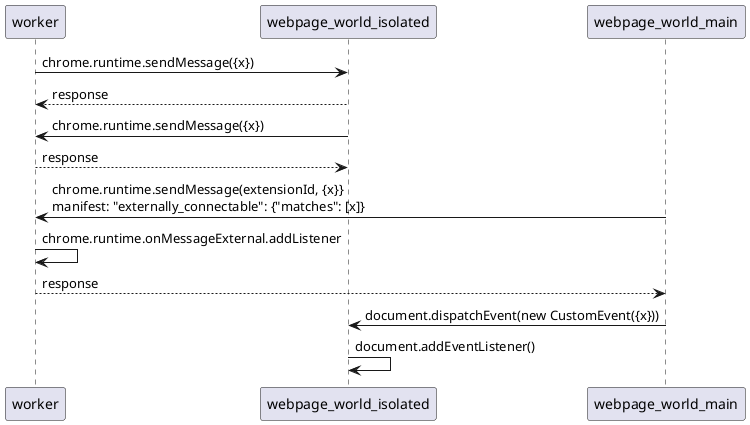@startuml
participant worker as worker
participant webpage_world_isolated as webpageisolated
participant webpage_world_main as webpagemain
worker -> webpageisolated: chrome.runtime.sendMessage({x})
webpageisolated --> worker: response
webpageisolated -> worker: chrome.runtime.sendMessage({x})
worker --> webpageisolated: response

webpagemain -> worker: chrome.runtime.sendMessage(extensionId, {x}}\nmanifest: "externally_connectable": {"matches": [x]}
worker -> worker: chrome.runtime.onMessageExternal.addListener
worker --> webpagemain: response

webpagemain -> webpageisolated: document.dispatchEvent(new CustomEvent({x}))
webpageisolated -> webpageisolated: document.addEventListener()
@enduml
